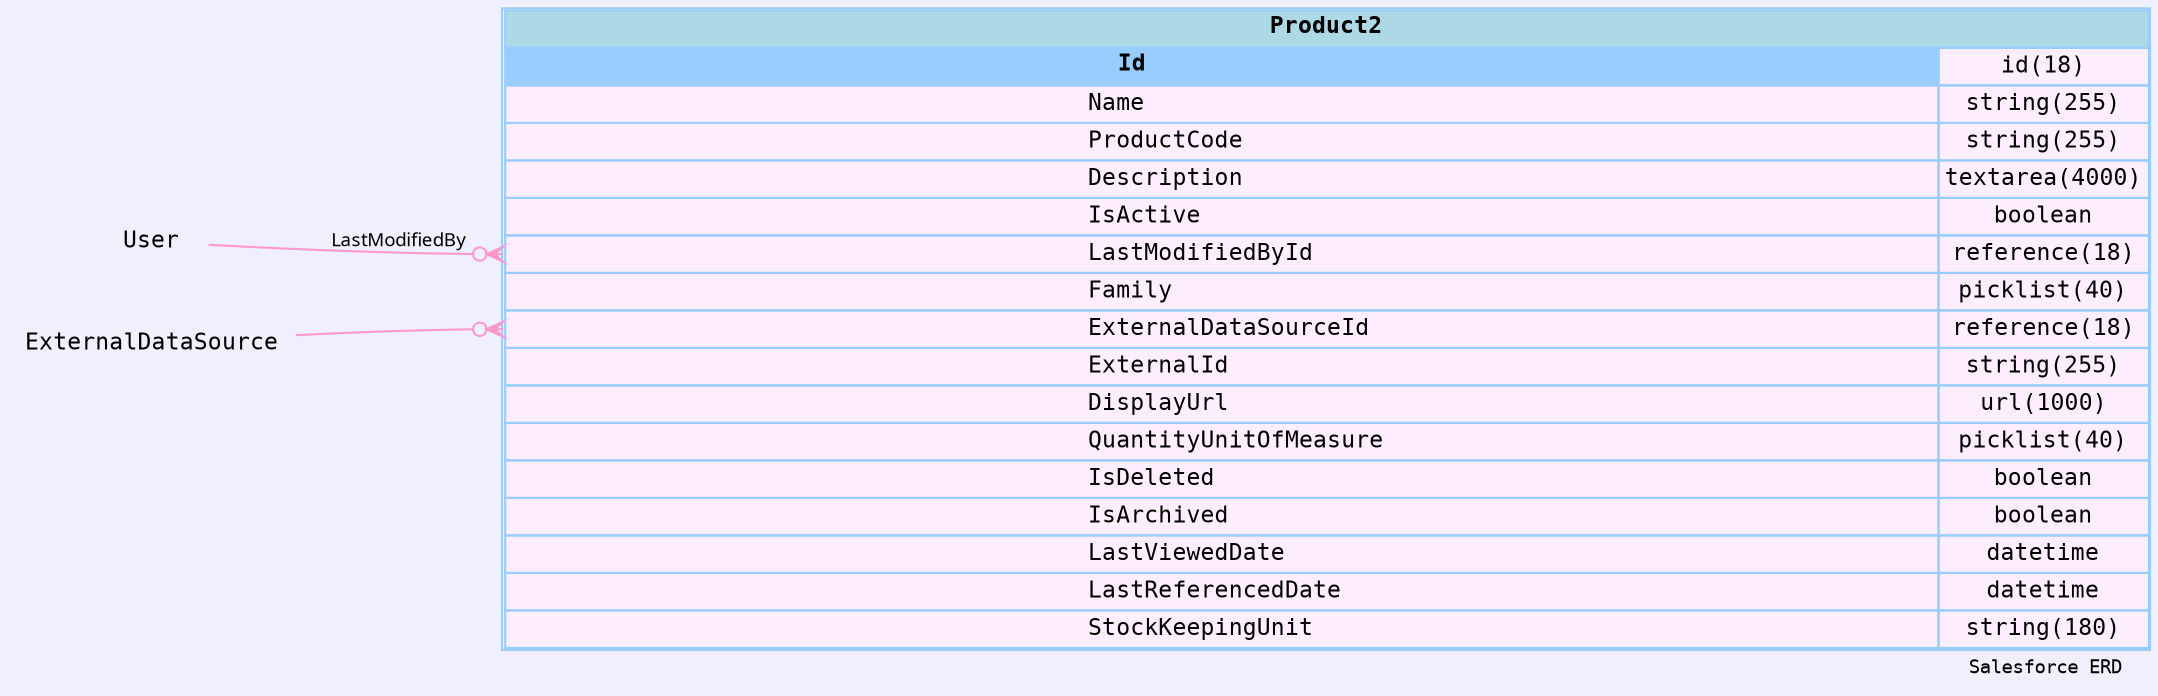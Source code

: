 
        digraph "Salesforce+ ERD" {  
            graph [  
              rankdir="RL"  
              bgcolor="#efeffd"  
              label="Salesforce ERD "  
              labeljust="r"  
              nodesep="0.18"  
              ranksep="0.46"        
              fontname="Courier"  
              fontsize="9"  
            ];  
            node [  
              fontname="Courier"  
              fontsize="11"  
              shape="plaintext"  
              color="#99ccff"  
            ];  
            edge [ arrowsize="0.8"   ];
        
            Product2 [shape=none, margin=0, label=<
                <table border="1" cellborder="1" cellspacing="0" bgcolor="#ffeeff" >   
                  <tr><td colspan="3" bgcolor="lightblue"><b>Product2</b></td></tr>
             <tr>
                                        <td  bgcolor="#99ccff" port="Id" align="left">
                                           <b>Id</b>
                                        </td><td>id(18)</td></tr> <tr>
                                         <td port="Name" align="left">
                                         Name
                                       </td><td>string(255)</td></tr> <tr>
                                         <td port="ProductCode" align="left">
                                         ProductCode
                                       </td><td>string(255)</td></tr> <tr>
                                         <td port="Description" align="left">
                                         Description
                                       </td><td>textarea(4000)</td></tr> <tr>
                                         <td port="IsActive" align="left">
                                         IsActive
                                       </td><td>boolean</td></tr> <tr>
                                         <td port="LastModifiedById" align="left">
                                         LastModifiedById
                                       </td><td>reference(18)</td></tr> <tr>
                                         <td port="Family" align="left">
                                         Family
                                       </td><td>picklist(40)</td></tr> <tr>
                                         <td port="ExternalDataSourceId" align="left">
                                         ExternalDataSourceId
                                       </td><td>reference(18)</td></tr> <tr>
                                         <td port="ExternalId" align="left">
                                         ExternalId
                                       </td><td>string(255)</td></tr> <tr>
                                         <td port="DisplayUrl" align="left">
                                         DisplayUrl
                                       </td><td>url(1000)</td></tr> <tr>
                                         <td port="QuantityUnitOfMeasure" align="left">
                                         QuantityUnitOfMeasure
                                       </td><td>picklist(40)</td></tr> <tr>
                                         <td port="IsDeleted" align="left">
                                         IsDeleted
                                       </td><td>boolean</td></tr> <tr>
                                         <td port="IsArchived" align="left">
                                         IsArchived
                                       </td><td>boolean</td></tr> <tr>
                                         <td port="LastViewedDate" align="left">
                                         LastViewedDate
                                       </td><td>datetime</td></tr> <tr>
                                         <td port="LastReferencedDate" align="left">
                                         LastReferencedDate
                                       </td><td>datetime</td></tr> <tr>
                                         <td port="StockKeepingUnit" align="left">
                                         StockKeepingUnit
                                       </td><td>string(180)</td></tr>            
                </table>
                >
                  URL="#"
                  tooltip=" Product2 "
                ];
            
                            "Product2" : "LastModifiedById": w -> 
                                  "User" : "Id" 
                                           : e 
                                          [arrowhead=none 
                                           dir=back 
                                           arrowtail=crowodot 
                                           color="#ff99cc"
                                           label="LastModifiedBy"
                                           fontname="Monaco"
                                           fontsize="9"
                                          ];
                      
                            "Product2" : "ExternalDataSourceId": w -> 
                                  "ExternalDataSource" : "Id" 
                                           : e 
                                          [arrowhead=none 
                                           dir=back 
                                           arrowtail=crowodot 
                                           color="#ff99cc"
                                           label=""
                                           fontname="Monaco"
                                           fontsize="9"
                                          ];
                      }